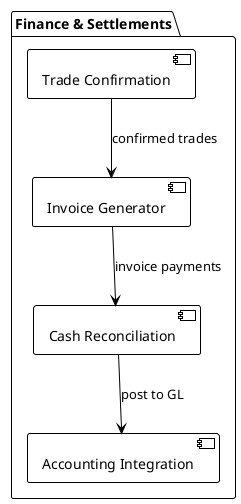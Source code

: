 @startuml FinanceComponents
!theme plain

package "Finance & Settlements" {
  [Trade Confirmation] as CONF
  [Invoice Generator] as INV
  [Cash Reconciliation] as CASH
  [Accounting Integration] as ACC
}

CONF --> INV : confirmed trades
INV --> CASH : invoice payments
CASH --> ACC : post to GL
@enduml